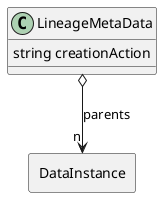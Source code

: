 @startuml

class "LineageMetaData" as Model {
 string creationAction

 
}

rectangle "DataInstance" as DataInstance {
}

Model o--> "n" DataInstance : parents




@enduml
